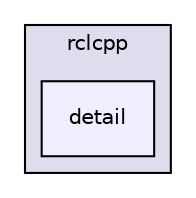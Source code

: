 digraph "include/rclcpp/detail" {
  compound=true
  node [ fontsize="10", fontname="Helvetica"];
  edge [ labelfontsize="10", labelfontname="Helvetica"];
  subgraph clusterdir_01cab12f5a6af7cf2b1939f91562c565 {
    graph [ bgcolor="#ddddee", pencolor="black", label="rclcpp" fontname="Helvetica", fontsize="10", URL="dir_01cab12f5a6af7cf2b1939f91562c565.html"]
  dir_f7d667971b59739e47703bcbaf5923b6 [shape=box, label="detail", style="filled", fillcolor="#eeeeff", pencolor="black", URL="dir_f7d667971b59739e47703bcbaf5923b6.html"];
  }
}
